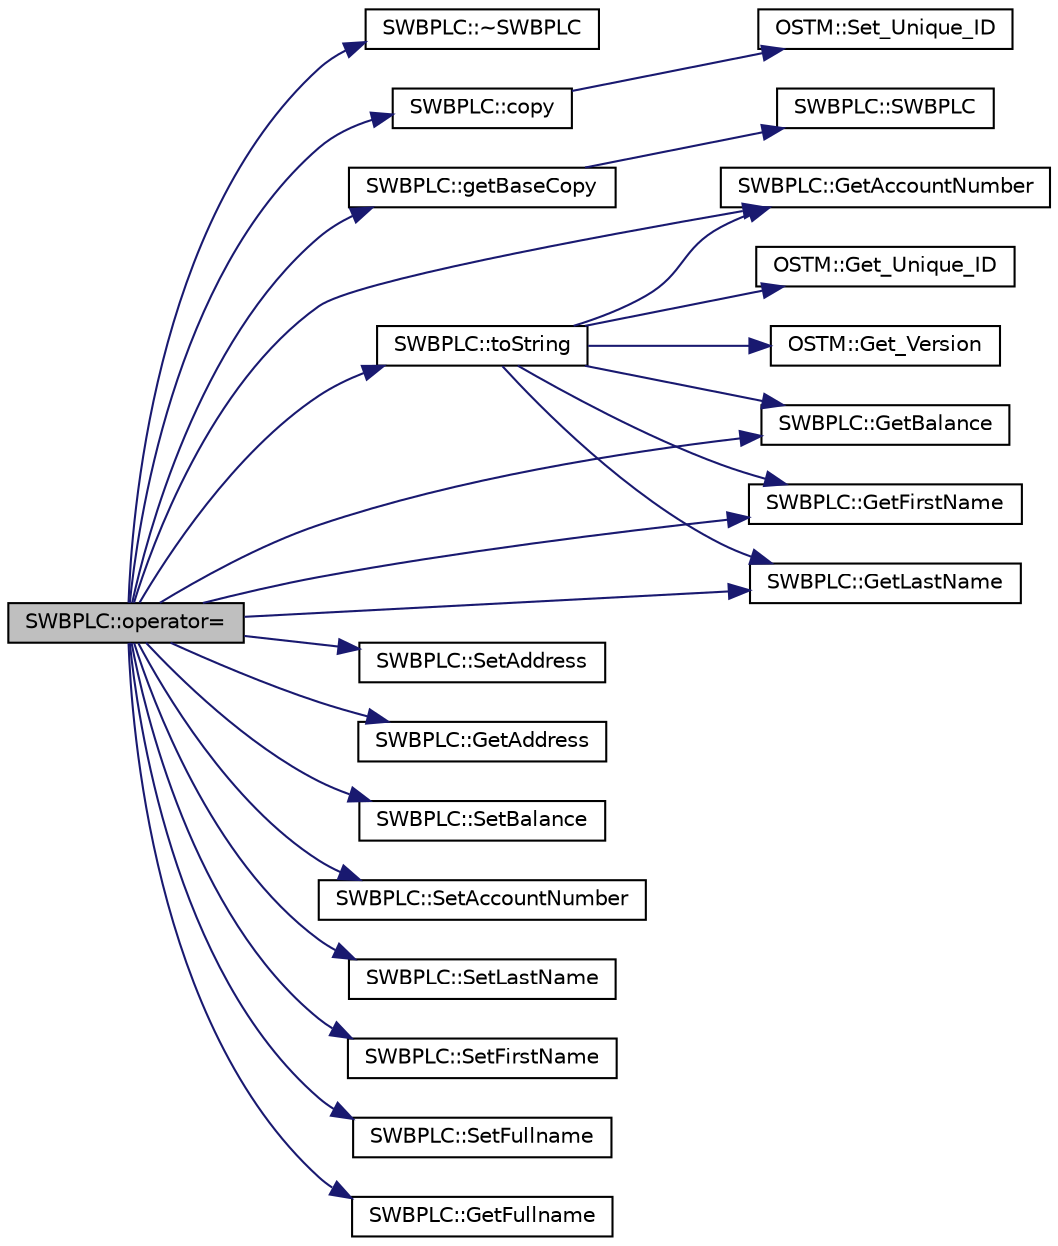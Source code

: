 digraph "SWBPLC::operator="
{
  edge [fontname="Helvetica",fontsize="10",labelfontname="Helvetica",labelfontsize="10"];
  node [fontname="Helvetica",fontsize="10",shape=record];
  rankdir="LR";
  Node1 [label="SWBPLC::operator=",height=0.2,width=0.4,color="black", fillcolor="grey75", style="filled", fontcolor="black"];
  Node1 -> Node2 [color="midnightblue",fontsize="10",style="solid"];
  Node2 [label="SWBPLC::~SWBPLC",height=0.2,width=0.4,color="black", fillcolor="white", style="filled",URL="$class_s_w_b_p_l_c.html#a5d6f00a76145f32424ff6db9ac23c6fe"];
  Node1 -> Node3 [color="midnightblue",fontsize="10",style="solid"];
  Node3 [label="SWBPLC::copy",height=0.2,width=0.4,color="black", fillcolor="white", style="filled",URL="$class_s_w_b_p_l_c.html#a9468640482a6cfb9bfb4115fc59191d5",tooltip="copy function, make deep copy of the object/pointer "];
  Node3 -> Node4 [color="midnightblue",fontsize="10",style="solid"];
  Node4 [label="OSTM::Set_Unique_ID",height=0.2,width=0.4,color="black", fillcolor="white", style="filled",URL="$class_o_s_t_m.html#ab5019a32185631c08abbf826422f2d93",tooltip="setter for unique id "];
  Node1 -> Node5 [color="midnightblue",fontsize="10",style="solid"];
  Node5 [label="SWBPLC::getBaseCopy",height=0.2,width=0.4,color="black", fillcolor="white", style="filled",URL="$class_s_w_b_p_l_c.html#a77f0e0d6c08a95066d277bf6b2073a5c",tooltip="getBaseCopy function, make deep copy of the object/pointer and Return a new std::shared_ptr<BANK> typ..."];
  Node5 -> Node6 [color="midnightblue",fontsize="10",style="solid"];
  Node6 [label="SWBPLC::SWBPLC",height=0.2,width=0.4,color="black", fillcolor="white", style="filled",URL="$class_s_w_b_p_l_c.html#a320f4e2b023038668d941ce5d0c46aeb"];
  Node1 -> Node7 [color="midnightblue",fontsize="10",style="solid"];
  Node7 [label="SWBPLC::toString",height=0.2,width=0.4,color="black", fillcolor="white", style="filled",URL="$class_s_w_b_p_l_c.html#a761c77b5a204b4ae05ffb01bd602c3c2",tooltip="_cast, is use to cast bak the std::shared_ptr<OSTM> to the required type "];
  Node7 -> Node8 [color="midnightblue",fontsize="10",style="solid"];
  Node8 [label="OSTM::Get_Unique_ID",height=0.2,width=0.4,color="black", fillcolor="white", style="filled",URL="$class_o_s_t_m.html#a5a01a8b98d16b1d1904ecf9356e7b71d",tooltip="getter for unique id "];
  Node7 -> Node9 [color="midnightblue",fontsize="10",style="solid"];
  Node9 [label="SWBPLC::GetAccountNumber",height=0.2,width=0.4,color="black", fillcolor="white", style="filled",URL="$class_s_w_b_p_l_c.html#a1a997f6d333e5021970e50605431d7df"];
  Node7 -> Node10 [color="midnightblue",fontsize="10",style="solid"];
  Node10 [label="SWBPLC::GetBalance",height=0.2,width=0.4,color="black", fillcolor="white", style="filled",URL="$class_s_w_b_p_l_c.html#af7f5f662ab926bfb9c0c1c7156cde24c"];
  Node7 -> Node11 [color="midnightblue",fontsize="10",style="solid"];
  Node11 [label="SWBPLC::GetFirstName",height=0.2,width=0.4,color="black", fillcolor="white", style="filled",URL="$class_s_w_b_p_l_c.html#ace6bbcd6546896e581e3a2ee9504d090"];
  Node7 -> Node12 [color="midnightblue",fontsize="10",style="solid"];
  Node12 [label="SWBPLC::GetLastName",height=0.2,width=0.4,color="black", fillcolor="white", style="filled",URL="$class_s_w_b_p_l_c.html#a72b2595acea28dae9e4f5816dd3c4652"];
  Node7 -> Node13 [color="midnightblue",fontsize="10",style="solid"];
  Node13 [label="OSTM::Get_Version",height=0.2,width=0.4,color="black", fillcolor="white", style="filled",URL="$class_o_s_t_m.html#a1f1db9d482f22c8e7caa17dfb340626b",tooltip="getter for version number "];
  Node1 -> Node14 [color="midnightblue",fontsize="10",style="solid"];
  Node14 [label="SWBPLC::SetAddress",height=0.2,width=0.4,color="black", fillcolor="white", style="filled",URL="$class_s_w_b_p_l_c.html#a99590e47dda8361b2d5869fd315f92f8"];
  Node1 -> Node15 [color="midnightblue",fontsize="10",style="solid"];
  Node15 [label="SWBPLC::GetAddress",height=0.2,width=0.4,color="black", fillcolor="white", style="filled",URL="$class_s_w_b_p_l_c.html#a3a62a57b3ecdd06ed977ef372dab89ad"];
  Node1 -> Node16 [color="midnightblue",fontsize="10",style="solid"];
  Node16 [label="SWBPLC::SetBalance",height=0.2,width=0.4,color="black", fillcolor="white", style="filled",URL="$class_s_w_b_p_l_c.html#a9a0d94da8922f00ca4a3e5fa774e8b3f"];
  Node1 -> Node10 [color="midnightblue",fontsize="10",style="solid"];
  Node1 -> Node17 [color="midnightblue",fontsize="10",style="solid"];
  Node17 [label="SWBPLC::SetAccountNumber",height=0.2,width=0.4,color="black", fillcolor="white", style="filled",URL="$class_s_w_b_p_l_c.html#a45eb1e6a73fde0dc00824319d4e0b81a"];
  Node1 -> Node9 [color="midnightblue",fontsize="10",style="solid"];
  Node1 -> Node18 [color="midnightblue",fontsize="10",style="solid"];
  Node18 [label="SWBPLC::SetLastName",height=0.2,width=0.4,color="black", fillcolor="white", style="filled",URL="$class_s_w_b_p_l_c.html#aa5581ea5d2e0315b816876737e887f09"];
  Node1 -> Node12 [color="midnightblue",fontsize="10",style="solid"];
  Node1 -> Node19 [color="midnightblue",fontsize="10",style="solid"];
  Node19 [label="SWBPLC::SetFirstName",height=0.2,width=0.4,color="black", fillcolor="white", style="filled",URL="$class_s_w_b_p_l_c.html#a8146eabca4648ef679188904f677df9d"];
  Node1 -> Node11 [color="midnightblue",fontsize="10",style="solid"];
  Node1 -> Node20 [color="midnightblue",fontsize="10",style="solid"];
  Node20 [label="SWBPLC::SetFullname",height=0.2,width=0.4,color="black", fillcolor="white", style="filled",URL="$class_s_w_b_p_l_c.html#a09376d46475bbceda897948714ff1e72"];
  Node1 -> Node21 [color="midnightblue",fontsize="10",style="solid"];
  Node21 [label="SWBPLC::GetFullname",height=0.2,width=0.4,color="black", fillcolor="white", style="filled",URL="$class_s_w_b_p_l_c.html#adb74b3cbc40a401bf7ca4dfb5269c336"];
}
